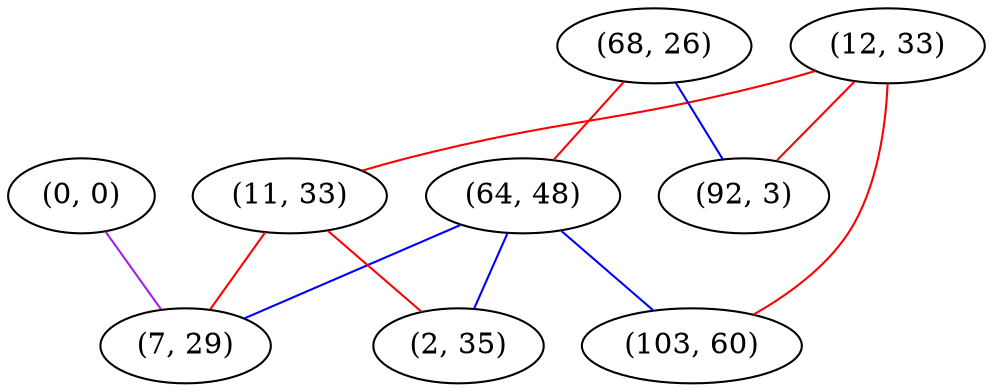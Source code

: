 graph "" {
"(0, 0)";
"(12, 33)";
"(68, 26)";
"(92, 3)";
"(64, 48)";
"(11, 33)";
"(2, 35)";
"(103, 60)";
"(7, 29)";
"(0, 0)" -- "(7, 29)"  [color=purple, key=0, weight=4];
"(12, 33)" -- "(103, 60)"  [color=red, key=0, weight=1];
"(12, 33)" -- "(11, 33)"  [color=red, key=0, weight=1];
"(12, 33)" -- "(92, 3)"  [color=red, key=0, weight=1];
"(68, 26)" -- "(64, 48)"  [color=red, key=0, weight=1];
"(68, 26)" -- "(92, 3)"  [color=blue, key=0, weight=3];
"(64, 48)" -- "(103, 60)"  [color=blue, key=0, weight=3];
"(64, 48)" -- "(7, 29)"  [color=blue, key=0, weight=3];
"(64, 48)" -- "(2, 35)"  [color=blue, key=0, weight=3];
"(11, 33)" -- "(7, 29)"  [color=red, key=0, weight=1];
"(11, 33)" -- "(2, 35)"  [color=red, key=0, weight=1];
}
